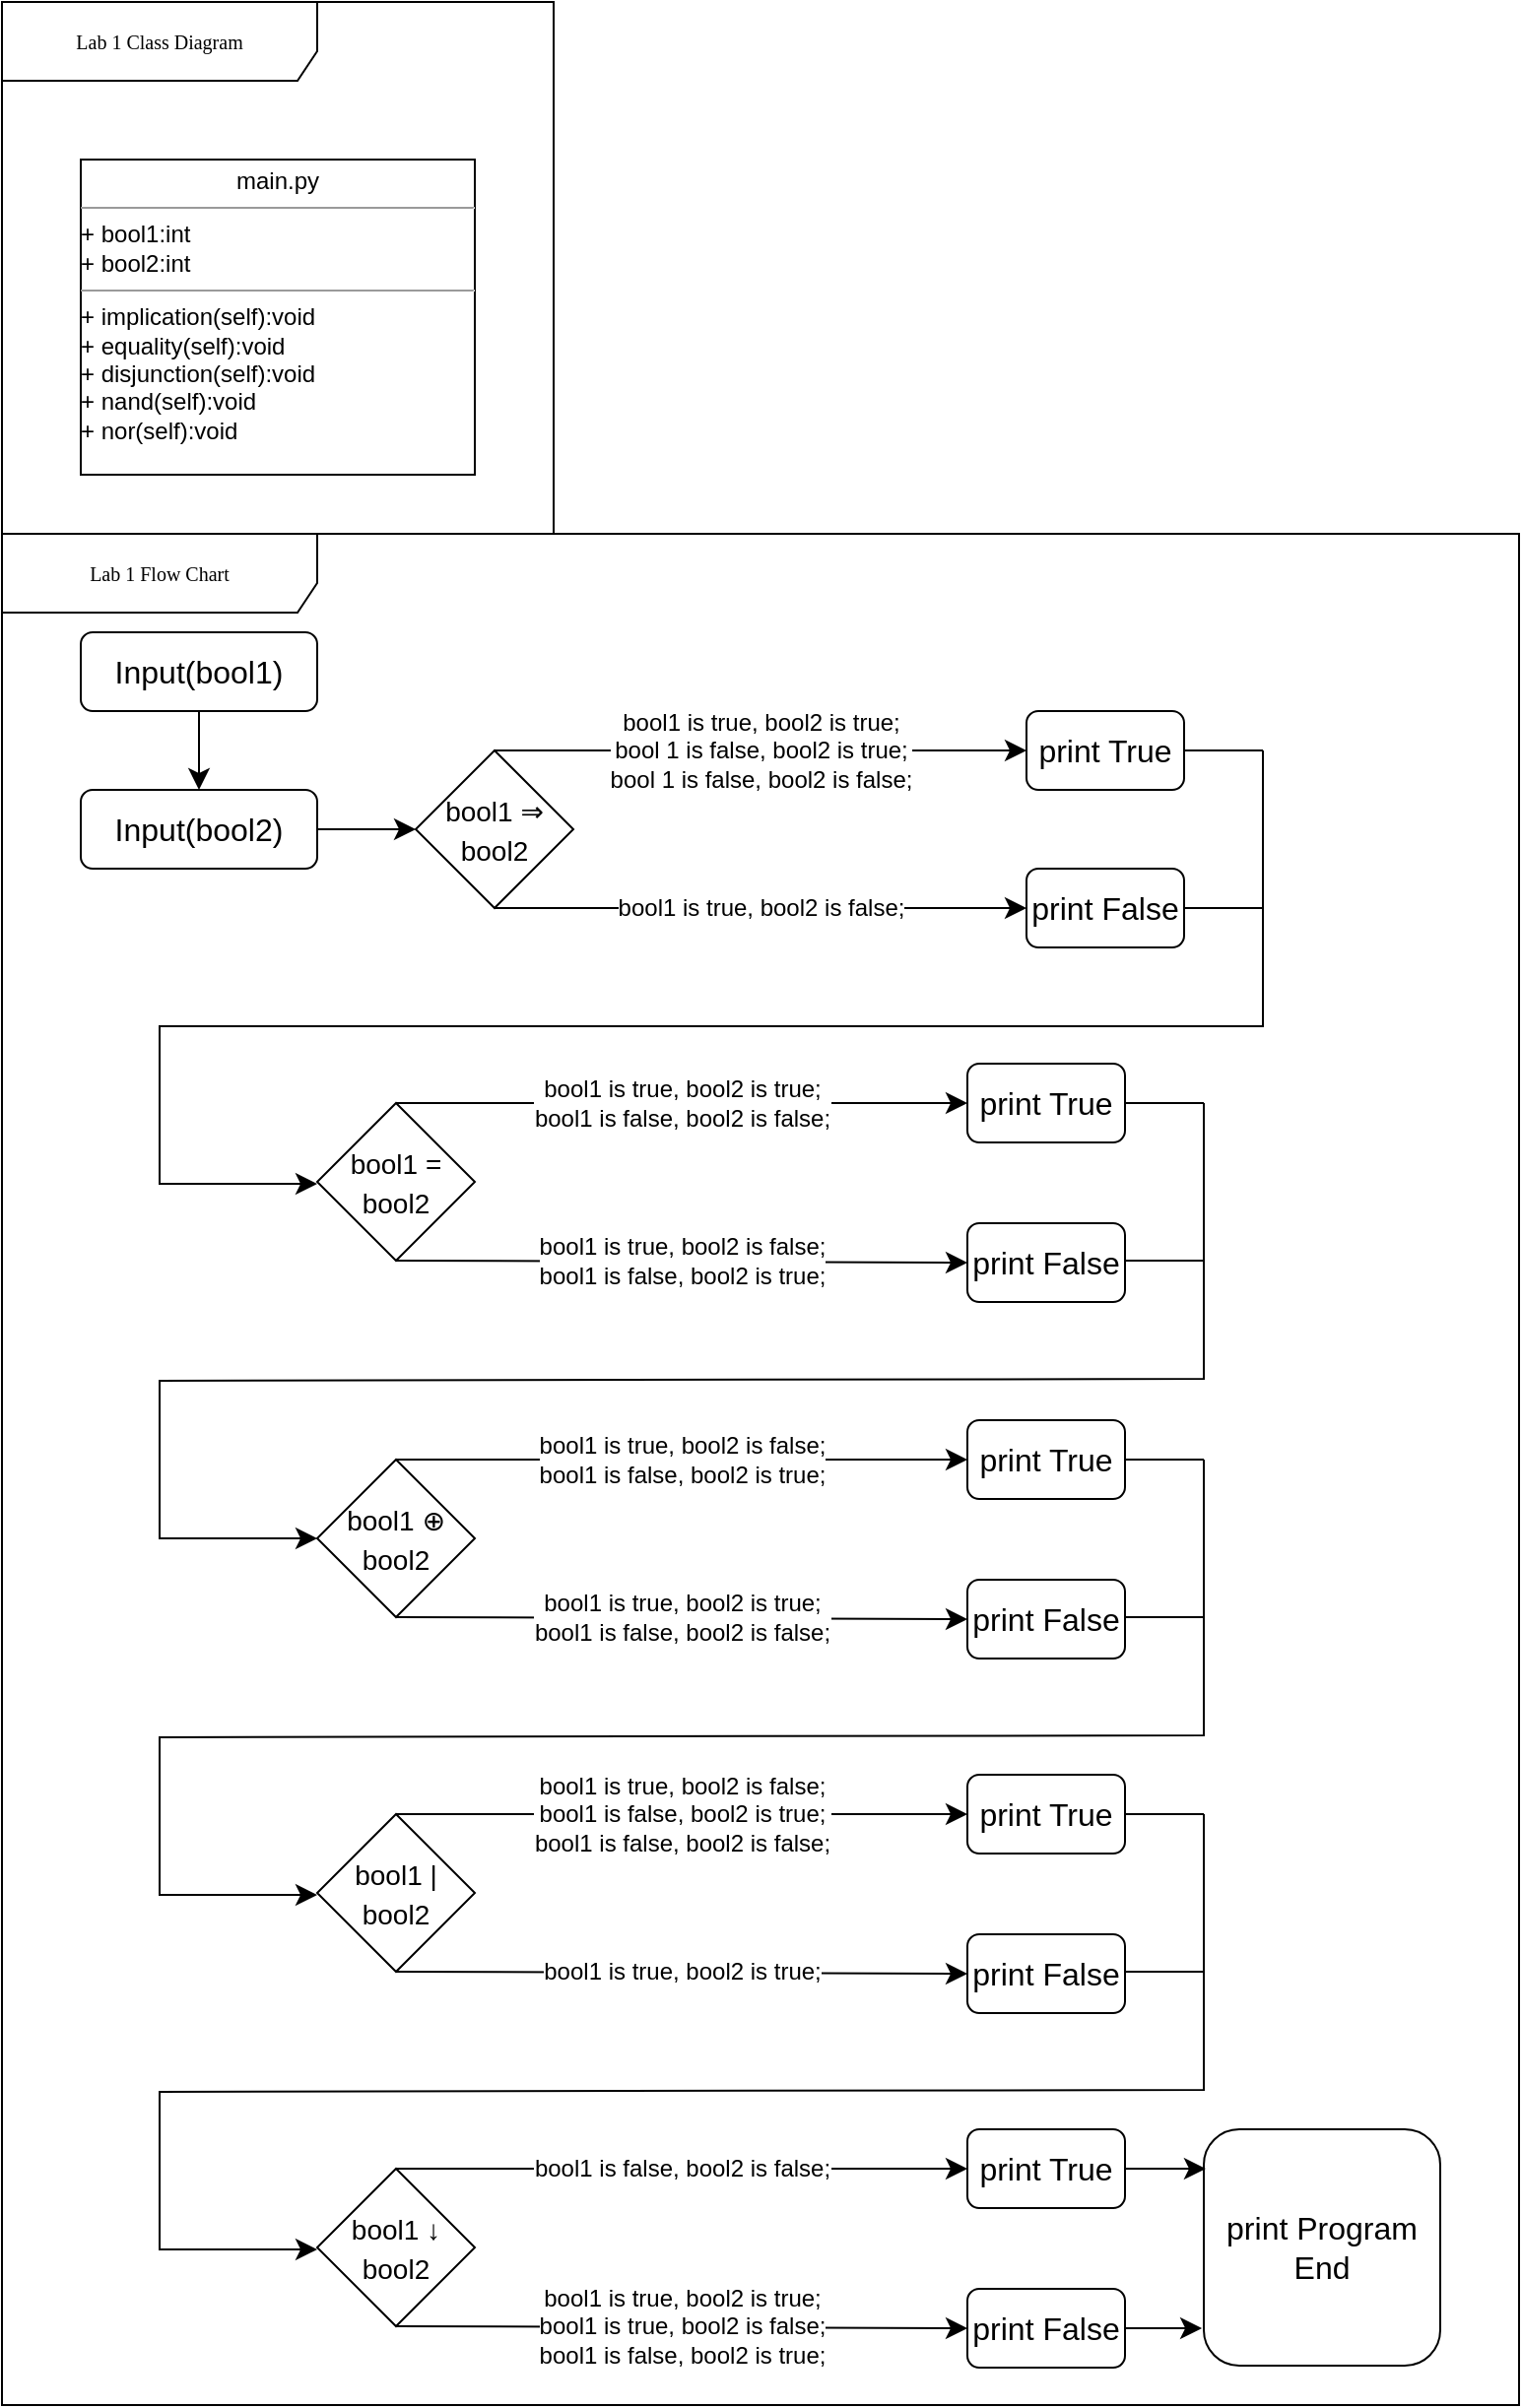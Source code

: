 <mxfile version="22.1.21" type="github">
  <diagram name="Page-1" id="nhMCtWs9aOEQ2wft9k-o">
    <mxGraphModel dx="1687" dy="936" grid="1" gridSize="10" guides="1" tooltips="1" connect="1" arrows="1" fold="1" page="1" pageScale="1" pageWidth="850" pageHeight="1100" math="0" shadow="0">
      <root>
        <object label="" id="0">
          <mxCell />
        </object>
        <mxCell id="1" parent="0" />
        <mxCell id="SezpZ-dLGQGYYTsxY6-B-2" value="Lab 1 Class Diagram" style="shape=umlFrame;whiteSpace=wrap;html=1;rounded=0;shadow=0;comic=0;labelBackgroundColor=none;strokeWidth=1;fontFamily=Verdana;fontSize=10;align=center;width=160;height=40;" parent="1" vertex="1">
          <mxGeometry x="40" y="40" width="280" height="270" as="geometry" />
        </mxCell>
        <mxCell id="SezpZ-dLGQGYYTsxY6-B-6" style="edgeStyle=orthogonalEdgeStyle;rounded=0;orthogonalLoop=1;jettySize=auto;html=1;exitX=0.5;exitY=1;exitDx=0;exitDy=0;entryX=0.5;entryY=0;entryDx=0;entryDy=0;" parent="1" edge="1">
          <mxGeometry relative="1" as="geometry">
            <mxPoint x="1410" y="725" as="sourcePoint" />
          </mxGeometry>
        </mxCell>
        <mxCell id="SezpZ-dLGQGYYTsxY6-B-7" value="&lt;p style=&quot;margin:0px;margin-top:4px;text-align:center;&quot;&gt;main.py&lt;/p&gt;&lt;hr size=&quot;1&quot;&gt;&lt;div&gt;+ bool1:int&lt;br&gt;&lt;/div&gt;&lt;div&gt;+ bool2:int&lt;/div&gt;&lt;hr size=&quot;1&quot;&gt;&lt;div&gt;+ implication(self):void&lt;/div&gt;&lt;div&gt;&lt;div&gt;+ equality(self):void&lt;/div&gt;&lt;/div&gt;&lt;div&gt;&lt;div&gt;&lt;div&gt;&lt;div&gt;+ disjunction(self):void&lt;/div&gt;+ nand(self):void&lt;/div&gt;+ nor(self):void&lt;/div&gt;&lt;/div&gt;&lt;div&gt;&lt;br&gt;&lt;/div&gt;" style="verticalAlign=top;align=left;overflow=fill;fontSize=12;fontFamily=Helvetica;html=1;rounded=0;shadow=0;comic=0;labelBackgroundColor=none;strokeWidth=1" parent="1" vertex="1">
          <mxGeometry x="80" y="120" width="200" height="160" as="geometry" />
        </mxCell>
        <mxCell id="SezpZ-dLGQGYYTsxY6-B-8" style="edgeStyle=orthogonalEdgeStyle;rounded=0;orthogonalLoop=1;jettySize=auto;html=1;exitX=0.5;exitY=1;exitDx=0;exitDy=0;entryX=0.5;entryY=0;entryDx=0;entryDy=0;" parent="1" edge="1">
          <mxGeometry relative="1" as="geometry">
            <mxPoint x="1410" y="830" as="targetPoint" />
          </mxGeometry>
        </mxCell>
        <mxCell id="SezpZ-dLGQGYYTsxY6-B-98" value="Lab 1 Flow Chart" style="shape=umlFrame;whiteSpace=wrap;html=1;rounded=0;shadow=0;comic=0;labelBackgroundColor=none;strokeWidth=1;fontFamily=Verdana;fontSize=10;align=center;width=160;height=40;strokeColor=default;connectable=0;allowArrows=0;" parent="1" vertex="1">
          <mxGeometry x="40" y="310" width="770" height="950" as="geometry" />
        </mxCell>
        <mxCell id="AhveICruEw0RoNRh5vqJ-1" style="edgeStyle=none;curved=1;rounded=0;orthogonalLoop=1;jettySize=auto;html=1;fontSize=12;startSize=8;endSize=8;" edge="1" parent="1" source="SezpZ-dLGQGYYTsxY6-B-99" target="SezpZ-dLGQGYYTsxY6-B-102">
          <mxGeometry relative="1" as="geometry" />
        </mxCell>
        <mxCell id="SezpZ-dLGQGYYTsxY6-B-99" value="Input(bool2)" style="rounded=1;whiteSpace=wrap;html=1;fontSize=16;" parent="1" vertex="1">
          <mxGeometry x="80" y="440" width="120" height="40" as="geometry" />
        </mxCell>
        <mxCell id="SezpZ-dLGQGYYTsxY6-B-101" style="edgeStyle=none;curved=1;rounded=0;orthogonalLoop=1;jettySize=auto;html=1;fontSize=12;startSize=8;endSize=8;" parent="1" source="SezpZ-dLGQGYYTsxY6-B-100" target="SezpZ-dLGQGYYTsxY6-B-99" edge="1">
          <mxGeometry relative="1" as="geometry" />
        </mxCell>
        <mxCell id="SezpZ-dLGQGYYTsxY6-B-100" value="Input(bool1)" style="rounded=1;whiteSpace=wrap;html=1;fontSize=16;" parent="1" vertex="1">
          <mxGeometry x="80" y="360" width="120" height="40" as="geometry" />
        </mxCell>
        <mxCell id="AhveICruEw0RoNRh5vqJ-2" value="bool1 is true, bool2 is true;&lt;br&gt;bool 1 is false, bool2 is true;&lt;br&gt;bool 1 is false, bool2 is false;" style="edgeStyle=none;curved=1;rounded=0;orthogonalLoop=1;jettySize=auto;html=1;exitX=0.5;exitY=0;exitDx=0;exitDy=0;entryX=0;entryY=0.5;entryDx=0;entryDy=0;fontSize=12;startSize=8;endSize=8;" edge="1" parent="1" source="SezpZ-dLGQGYYTsxY6-B-102" target="SezpZ-dLGQGYYTsxY6-B-112">
          <mxGeometry relative="1" as="geometry" />
        </mxCell>
        <mxCell id="AhveICruEw0RoNRh5vqJ-3" value="bool1 is true, bool2 is false;" style="edgeStyle=none;curved=1;rounded=0;orthogonalLoop=1;jettySize=auto;html=1;exitX=0.5;exitY=1;exitDx=0;exitDy=0;entryX=0;entryY=0.5;entryDx=0;entryDy=0;fontSize=12;startSize=8;endSize=8;" edge="1" parent="1" source="SezpZ-dLGQGYYTsxY6-B-102" target="SezpZ-dLGQGYYTsxY6-B-113">
          <mxGeometry relative="1" as="geometry" />
        </mxCell>
        <mxCell id="SezpZ-dLGQGYYTsxY6-B-102" value="&lt;font style=&quot;font-size: 14px;&quot;&gt;bool1 ⇒ bool2&lt;/font&gt;" style="rhombus;whiteSpace=wrap;html=1;fontSize=16;" parent="1" vertex="1">
          <mxGeometry x="250" y="420" width="80" height="80" as="geometry" />
        </mxCell>
        <mxCell id="SezpZ-dLGQGYYTsxY6-B-126" value="bool1 is true, bool2 is true;&lt;br&gt;bool1 is false, bool2 is false;" style="edgeStyle=none;curved=1;rounded=0;orthogonalLoop=1;jettySize=auto;html=1;exitX=0.5;exitY=0;exitDx=0;exitDy=0;entryX=0;entryY=0.5;entryDx=0;entryDy=0;fontSize=12;startSize=8;endSize=8;" parent="1" source="SezpZ-dLGQGYYTsxY6-B-103" edge="1">
          <mxGeometry relative="1" as="geometry">
            <mxPoint x="530" y="599" as="targetPoint" />
          </mxGeometry>
        </mxCell>
        <mxCell id="SezpZ-dLGQGYYTsxY6-B-128" value="bool1 is true, bool2 is false;&lt;br&gt;bool1 is false, bool2 is true;" style="edgeStyle=none;curved=1;rounded=0;orthogonalLoop=1;jettySize=auto;html=1;exitX=0.5;exitY=1;exitDx=0;exitDy=0;entryX=0;entryY=1;entryDx=0;entryDy=0;fontSize=12;startSize=8;endSize=8;" parent="1" source="SezpZ-dLGQGYYTsxY6-B-103" edge="1">
          <mxGeometry relative="1" as="geometry">
            <mxPoint x="530" y="680" as="targetPoint" />
          </mxGeometry>
        </mxCell>
        <mxCell id="SezpZ-dLGQGYYTsxY6-B-103" value="&lt;font style=&quot;font-size: 14px;&quot;&gt;bool1 = bool2&lt;/font&gt;" style="rhombus;whiteSpace=wrap;html=1;fontSize=16;" parent="1" vertex="1">
          <mxGeometry x="200" y="599" width="80" height="80" as="geometry" />
        </mxCell>
        <mxCell id="SezpZ-dLGQGYYTsxY6-B-112" value="print True" style="rounded=1;whiteSpace=wrap;html=1;fontSize=16;" parent="1" vertex="1">
          <mxGeometry x="560" y="400" width="80" height="40" as="geometry" />
        </mxCell>
        <mxCell id="SezpZ-dLGQGYYTsxY6-B-113" value="print False" style="rounded=1;whiteSpace=wrap;html=1;fontSize=16;" parent="1" vertex="1">
          <mxGeometry x="560" y="480" width="80" height="40" as="geometry" />
        </mxCell>
        <mxCell id="SezpZ-dLGQGYYTsxY6-B-114" value="print True" style="rounded=1;whiteSpace=wrap;html=1;fontSize=16;" parent="1" vertex="1">
          <mxGeometry x="530" y="579" width="80" height="40" as="geometry" />
        </mxCell>
        <mxCell id="AhveICruEw0RoNRh5vqJ-6" value="" style="endArrow=classic;html=1;rounded=0;fontSize=12;startSize=8;endSize=8;curved=0;" edge="1" parent="1">
          <mxGeometry width="50" height="50" relative="1" as="geometry">
            <mxPoint x="680" y="420" as="sourcePoint" />
            <mxPoint x="200" y="640" as="targetPoint" />
            <Array as="points">
              <mxPoint x="680" y="560" />
              <mxPoint x="120" y="560" />
              <mxPoint x="120" y="640" />
            </Array>
          </mxGeometry>
        </mxCell>
        <mxCell id="AhveICruEw0RoNRh5vqJ-9" value="" style="endArrow=none;html=1;rounded=0;fontSize=12;startSize=8;endSize=8;curved=1;exitX=1;exitY=0.5;exitDx=0;exitDy=0;" edge="1" parent="1" source="SezpZ-dLGQGYYTsxY6-B-113">
          <mxGeometry width="50" height="50" relative="1" as="geometry">
            <mxPoint x="640" y="550" as="sourcePoint" />
            <mxPoint x="680" y="500" as="targetPoint" />
          </mxGeometry>
        </mxCell>
        <mxCell id="AhveICruEw0RoNRh5vqJ-10" value="" style="endArrow=none;html=1;rounded=0;fontSize=12;startSize=8;endSize=8;curved=1;exitX=1;exitY=0.5;exitDx=0;exitDy=0;" edge="1" parent="1" source="SezpZ-dLGQGYYTsxY6-B-112">
          <mxGeometry width="50" height="50" relative="1" as="geometry">
            <mxPoint x="650" y="510" as="sourcePoint" />
            <mxPoint x="680" y="420" as="targetPoint" />
          </mxGeometry>
        </mxCell>
        <mxCell id="AhveICruEw0RoNRh5vqJ-12" value="print False" style="rounded=1;whiteSpace=wrap;html=1;fontSize=16;" vertex="1" parent="1">
          <mxGeometry x="530" y="660" width="80" height="40" as="geometry" />
        </mxCell>
        <mxCell id="AhveICruEw0RoNRh5vqJ-13" value="" style="endArrow=classic;html=1;rounded=0;fontSize=12;startSize=8;endSize=8;curved=0;" edge="1" parent="1">
          <mxGeometry width="50" height="50" relative="1" as="geometry">
            <mxPoint x="650" y="599" as="sourcePoint" />
            <mxPoint x="200" y="820" as="targetPoint" />
            <Array as="points">
              <mxPoint x="650" y="739" />
              <mxPoint x="120" y="740" />
              <mxPoint x="120" y="820" />
            </Array>
          </mxGeometry>
        </mxCell>
        <mxCell id="AhveICruEw0RoNRh5vqJ-14" value="" style="endArrow=none;html=1;rounded=0;fontSize=12;startSize=8;endSize=8;curved=1;exitX=1;exitY=0.5;exitDx=0;exitDy=0;" edge="1" parent="1">
          <mxGeometry width="50" height="50" relative="1" as="geometry">
            <mxPoint x="610" y="679" as="sourcePoint" />
            <mxPoint x="650" y="679" as="targetPoint" />
          </mxGeometry>
        </mxCell>
        <mxCell id="AhveICruEw0RoNRh5vqJ-15" value="" style="endArrow=none;html=1;rounded=0;fontSize=12;startSize=8;endSize=8;curved=1;exitX=1;exitY=0.5;exitDx=0;exitDy=0;" edge="1" parent="1">
          <mxGeometry width="50" height="50" relative="1" as="geometry">
            <mxPoint x="610" y="599" as="sourcePoint" />
            <mxPoint x="650" y="599" as="targetPoint" />
          </mxGeometry>
        </mxCell>
        <mxCell id="AhveICruEw0RoNRh5vqJ-20" value="bool1 is true, bool2 is false;&lt;br&gt;bool1 is false, bool2 is true;" style="edgeStyle=none;curved=1;rounded=0;orthogonalLoop=1;jettySize=auto;html=1;exitX=0.5;exitY=0;exitDx=0;exitDy=0;entryX=0;entryY=0.5;entryDx=0;entryDy=0;fontSize=12;startSize=8;endSize=8;" edge="1" parent="1" source="AhveICruEw0RoNRh5vqJ-22">
          <mxGeometry relative="1" as="geometry">
            <mxPoint x="530" y="780" as="targetPoint" />
          </mxGeometry>
        </mxCell>
        <mxCell id="AhveICruEw0RoNRh5vqJ-21" value="bool1 is true, bool2 is true;&lt;br&gt;bool1 is false, bool2 is false;" style="edgeStyle=none;curved=1;rounded=0;orthogonalLoop=1;jettySize=auto;html=1;exitX=0.5;exitY=1;exitDx=0;exitDy=0;entryX=0;entryY=1;entryDx=0;entryDy=0;fontSize=12;startSize=8;endSize=8;" edge="1" parent="1" source="AhveICruEw0RoNRh5vqJ-22">
          <mxGeometry relative="1" as="geometry">
            <mxPoint x="530" y="861" as="targetPoint" />
          </mxGeometry>
        </mxCell>
        <mxCell id="AhveICruEw0RoNRh5vqJ-22" value="&lt;font style=&quot;font-size: 14px;&quot;&gt;bool1&amp;nbsp;⊕ bool2&lt;/font&gt;" style="rhombus;whiteSpace=wrap;html=1;fontSize=16;" vertex="1" parent="1">
          <mxGeometry x="200" y="780" width="80" height="80" as="geometry" />
        </mxCell>
        <mxCell id="AhveICruEw0RoNRh5vqJ-23" value="print True" style="rounded=1;whiteSpace=wrap;html=1;fontSize=16;" vertex="1" parent="1">
          <mxGeometry x="530" y="760" width="80" height="40" as="geometry" />
        </mxCell>
        <mxCell id="AhveICruEw0RoNRh5vqJ-24" value="print False" style="rounded=1;whiteSpace=wrap;html=1;fontSize=16;" vertex="1" parent="1">
          <mxGeometry x="530" y="841" width="80" height="40" as="geometry" />
        </mxCell>
        <mxCell id="AhveICruEw0RoNRh5vqJ-25" value="" style="endArrow=classic;html=1;rounded=0;fontSize=12;startSize=8;endSize=8;curved=0;" edge="1" parent="1">
          <mxGeometry width="50" height="50" relative="1" as="geometry">
            <mxPoint x="650" y="780" as="sourcePoint" />
            <mxPoint x="200" y="1001" as="targetPoint" />
            <Array as="points">
              <mxPoint x="650" y="920" />
              <mxPoint x="120" y="921" />
              <mxPoint x="120" y="1001" />
            </Array>
          </mxGeometry>
        </mxCell>
        <mxCell id="AhveICruEw0RoNRh5vqJ-26" value="" style="endArrow=none;html=1;rounded=0;fontSize=12;startSize=8;endSize=8;curved=1;exitX=1;exitY=0.5;exitDx=0;exitDy=0;" edge="1" parent="1">
          <mxGeometry width="50" height="50" relative="1" as="geometry">
            <mxPoint x="610" y="860" as="sourcePoint" />
            <mxPoint x="650" y="860" as="targetPoint" />
          </mxGeometry>
        </mxCell>
        <mxCell id="AhveICruEw0RoNRh5vqJ-27" value="" style="endArrow=none;html=1;rounded=0;fontSize=12;startSize=8;endSize=8;curved=1;exitX=1;exitY=0.5;exitDx=0;exitDy=0;" edge="1" parent="1">
          <mxGeometry width="50" height="50" relative="1" as="geometry">
            <mxPoint x="610" y="780" as="sourcePoint" />
            <mxPoint x="650" y="780" as="targetPoint" />
          </mxGeometry>
        </mxCell>
        <mxCell id="AhveICruEw0RoNRh5vqJ-28" value="bool1 is true, bool2 is false;&lt;br&gt;bool1 is false, bool2 is true;&lt;br&gt;bool1 is false, bool2 is false;" style="edgeStyle=none;curved=1;rounded=0;orthogonalLoop=1;jettySize=auto;html=1;exitX=0.5;exitY=0;exitDx=0;exitDy=0;entryX=0;entryY=0.5;entryDx=0;entryDy=0;fontSize=12;startSize=8;endSize=8;" edge="1" parent="1" source="AhveICruEw0RoNRh5vqJ-30">
          <mxGeometry relative="1" as="geometry">
            <mxPoint x="530" y="960" as="targetPoint" />
          </mxGeometry>
        </mxCell>
        <mxCell id="AhveICruEw0RoNRh5vqJ-29" value="bool1 is true, bool2 is true;" style="edgeStyle=none;curved=1;rounded=0;orthogonalLoop=1;jettySize=auto;html=1;exitX=0.5;exitY=1;exitDx=0;exitDy=0;entryX=0;entryY=1;entryDx=0;entryDy=0;fontSize=12;startSize=8;endSize=8;" edge="1" parent="1" source="AhveICruEw0RoNRh5vqJ-30">
          <mxGeometry relative="1" as="geometry">
            <mxPoint x="530" y="1041" as="targetPoint" />
          </mxGeometry>
        </mxCell>
        <mxCell id="AhveICruEw0RoNRh5vqJ-30" value="&lt;font style=&quot;font-size: 14px;&quot;&gt;bool1 | bool2&lt;/font&gt;" style="rhombus;whiteSpace=wrap;html=1;fontSize=16;" vertex="1" parent="1">
          <mxGeometry x="200" y="960" width="80" height="80" as="geometry" />
        </mxCell>
        <mxCell id="AhveICruEw0RoNRh5vqJ-31" value="print True" style="rounded=1;whiteSpace=wrap;html=1;fontSize=16;" vertex="1" parent="1">
          <mxGeometry x="530" y="940" width="80" height="40" as="geometry" />
        </mxCell>
        <mxCell id="AhveICruEw0RoNRh5vqJ-32" value="print False" style="rounded=1;whiteSpace=wrap;html=1;fontSize=16;" vertex="1" parent="1">
          <mxGeometry x="530" y="1021" width="80" height="40" as="geometry" />
        </mxCell>
        <mxCell id="AhveICruEw0RoNRh5vqJ-33" value="" style="endArrow=classic;html=1;rounded=0;fontSize=12;startSize=8;endSize=8;curved=0;" edge="1" parent="1">
          <mxGeometry width="50" height="50" relative="1" as="geometry">
            <mxPoint x="650" y="960" as="sourcePoint" />
            <mxPoint x="200" y="1181" as="targetPoint" />
            <Array as="points">
              <mxPoint x="650" y="1100" />
              <mxPoint x="120" y="1101" />
              <mxPoint x="120" y="1181" />
            </Array>
          </mxGeometry>
        </mxCell>
        <mxCell id="AhveICruEw0RoNRh5vqJ-34" value="" style="endArrow=none;html=1;rounded=0;fontSize=12;startSize=8;endSize=8;curved=1;exitX=1;exitY=0.5;exitDx=0;exitDy=0;" edge="1" parent="1">
          <mxGeometry width="50" height="50" relative="1" as="geometry">
            <mxPoint x="610" y="1040" as="sourcePoint" />
            <mxPoint x="650" y="1040" as="targetPoint" />
          </mxGeometry>
        </mxCell>
        <mxCell id="AhveICruEw0RoNRh5vqJ-35" value="" style="endArrow=none;html=1;rounded=0;fontSize=12;startSize=8;endSize=8;curved=1;exitX=1;exitY=0.5;exitDx=0;exitDy=0;" edge="1" parent="1">
          <mxGeometry width="50" height="50" relative="1" as="geometry">
            <mxPoint x="610" y="960" as="sourcePoint" />
            <mxPoint x="650" y="960" as="targetPoint" />
          </mxGeometry>
        </mxCell>
        <mxCell id="AhveICruEw0RoNRh5vqJ-36" value="bool1 is false, bool2 is false;" style="edgeStyle=none;curved=1;rounded=0;orthogonalLoop=1;jettySize=auto;html=1;exitX=0.5;exitY=0;exitDx=0;exitDy=0;entryX=0;entryY=0.5;entryDx=0;entryDy=0;fontSize=12;startSize=8;endSize=8;" edge="1" parent="1" source="AhveICruEw0RoNRh5vqJ-38">
          <mxGeometry relative="1" as="geometry">
            <mxPoint x="530" y="1140" as="targetPoint" />
          </mxGeometry>
        </mxCell>
        <mxCell id="AhveICruEw0RoNRh5vqJ-37" value="bool1 is true, bool2 is true;&lt;br&gt;bool1 is true, bool2 is false;&lt;br&gt;bool1 is false, bool2 is true;" style="edgeStyle=none;curved=1;rounded=0;orthogonalLoop=1;jettySize=auto;html=1;exitX=0.5;exitY=1;exitDx=0;exitDy=0;entryX=0;entryY=1;entryDx=0;entryDy=0;fontSize=12;startSize=8;endSize=8;" edge="1" parent="1" source="AhveICruEw0RoNRh5vqJ-38">
          <mxGeometry relative="1" as="geometry">
            <mxPoint x="530" y="1221" as="targetPoint" />
          </mxGeometry>
        </mxCell>
        <mxCell id="AhveICruEw0RoNRh5vqJ-38" value="&lt;font style=&quot;font-size: 14px;&quot;&gt;bool1&amp;nbsp;↓ bool2&lt;/font&gt;" style="rhombus;whiteSpace=wrap;html=1;fontSize=16;" vertex="1" parent="1">
          <mxGeometry x="200" y="1140" width="80" height="80" as="geometry" />
        </mxCell>
        <mxCell id="AhveICruEw0RoNRh5vqJ-39" value="print True" style="rounded=1;whiteSpace=wrap;html=1;fontSize=16;" vertex="1" parent="1">
          <mxGeometry x="530" y="1120" width="80" height="40" as="geometry" />
        </mxCell>
        <mxCell id="AhveICruEw0RoNRh5vqJ-40" value="print False" style="rounded=1;whiteSpace=wrap;html=1;fontSize=16;" vertex="1" parent="1">
          <mxGeometry x="530" y="1201" width="80" height="40" as="geometry" />
        </mxCell>
        <mxCell id="AhveICruEw0RoNRh5vqJ-44" value="print Program End" style="rounded=1;whiteSpace=wrap;html=1;fontSize=16;" vertex="1" parent="1">
          <mxGeometry x="650" y="1120" width="120" height="120" as="geometry" />
        </mxCell>
        <mxCell id="AhveICruEw0RoNRh5vqJ-45" style="edgeStyle=none;curved=1;rounded=0;orthogonalLoop=1;jettySize=auto;html=1;exitX=1;exitY=0.5;exitDx=0;exitDy=0;entryX=-0.008;entryY=0.842;entryDx=0;entryDy=0;entryPerimeter=0;fontSize=12;startSize=8;endSize=8;" edge="1" parent="1" source="AhveICruEw0RoNRh5vqJ-40" target="AhveICruEw0RoNRh5vqJ-44">
          <mxGeometry relative="1" as="geometry" />
        </mxCell>
        <mxCell id="AhveICruEw0RoNRh5vqJ-46" style="edgeStyle=none;curved=1;rounded=0;orthogonalLoop=1;jettySize=auto;html=1;exitX=1;exitY=0.5;exitDx=0;exitDy=0;entryX=0.008;entryY=0.167;entryDx=0;entryDy=0;entryPerimeter=0;fontSize=12;startSize=8;endSize=8;" edge="1" parent="1" source="AhveICruEw0RoNRh5vqJ-39" target="AhveICruEw0RoNRh5vqJ-44">
          <mxGeometry relative="1" as="geometry" />
        </mxCell>
      </root>
    </mxGraphModel>
  </diagram>
</mxfile>
